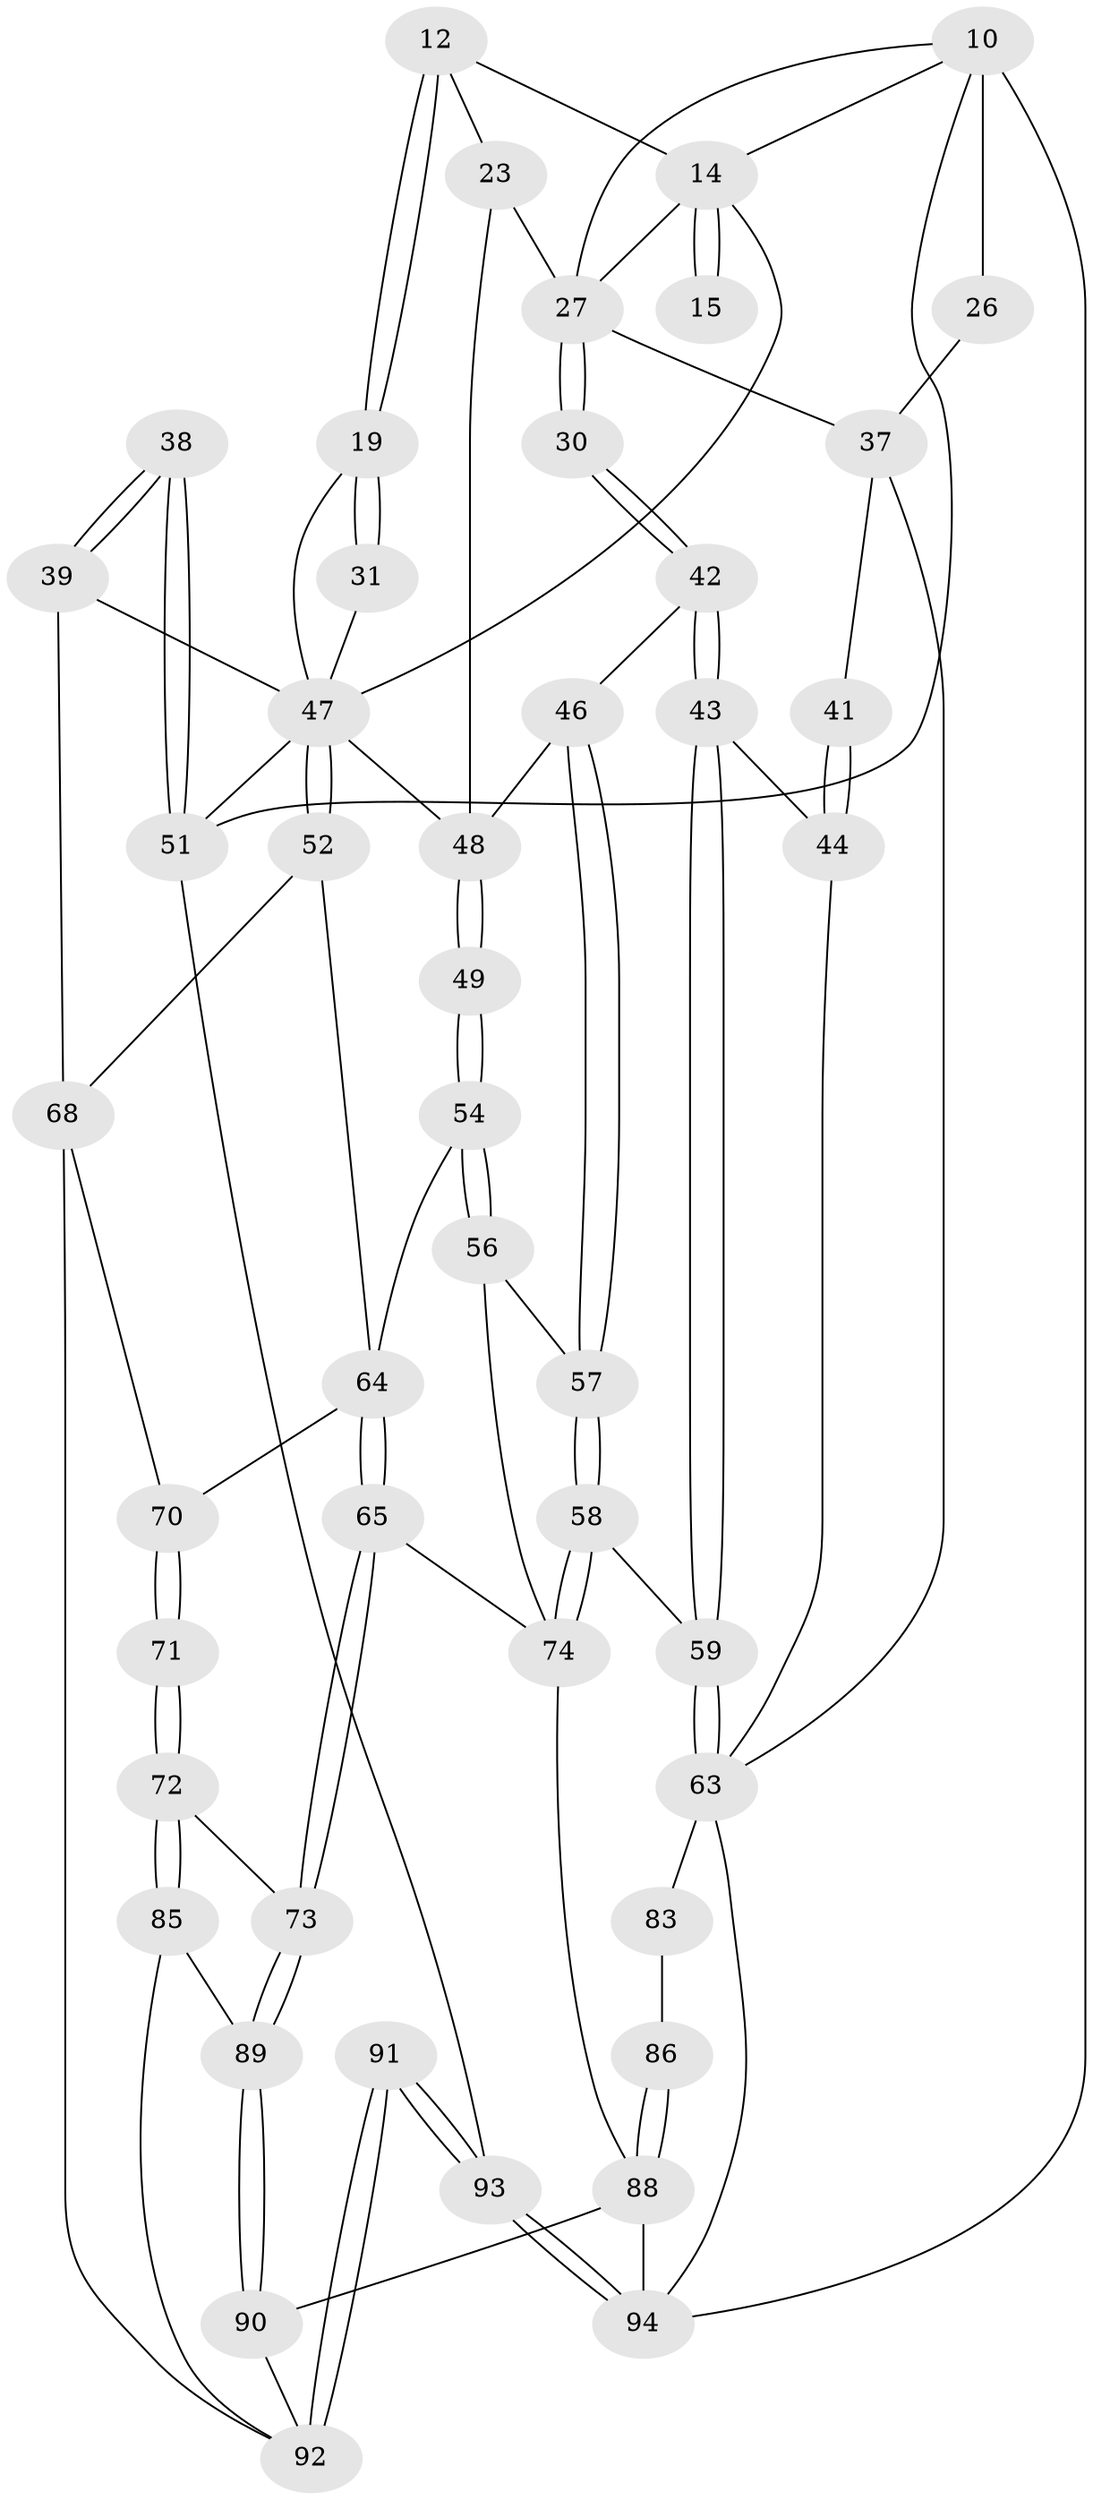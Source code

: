 // original degree distribution, {3: 0.031914893617021274, 4: 0.2127659574468085, 5: 0.5425531914893617, 6: 0.2127659574468085}
// Generated by graph-tools (version 1.1) at 2025/06/03/04/25 22:06:24]
// undirected, 47 vertices, 104 edges
graph export_dot {
graph [start="1"]
  node [color=gray90,style=filled];
  10 [pos="+0.23927692642534013+0.15392451743402374",super="+6+5"];
  12 [pos="+0.613811470504948+0.13637379921604767"];
  14 [pos="+0.8550044310790826+0.1564010525851472",super="+11"];
  15 [pos="+0.6978271277277986+0.10728743566658279"];
  19 [pos="+0.6450132513660756+0.19348916457035378",super="+17"];
  23 [pos="+0.46606063851493534+0.29794425390344154",super="+13"];
  26 [pos="+0+0",super="+25"];
  27 [pos="+0.2925566978967375+0.3131688797486059",super="+9+24"];
  30 [pos="+0.3307405232338573+0.33404835548103734"];
  31 [pos="+0.6764967532573244+0.25889351546046346"];
  37 [pos="+0+0.40212156357695417",super="+36+29"];
  38 [pos="+1+0.6183999452960157"];
  39 [pos="+0.9574008780912258+0.6096222678123618"];
  41 [pos="+0.1448182620556862+0.4308132265752062"];
  42 [pos="+0.3289008105644375+0.4669261666813995"];
  43 [pos="+0.2228228788825148+0.5650073190421274"];
  44 [pos="+0.15462349614032986+0.5031064361815336"];
  46 [pos="+0.4778324714239859+0.4882033295508854"];
  47 [pos="+0.6919237842897957+0.5000799921505708",super="+40"];
  48 [pos="+0.6348640424233764+0.46770624594426163",super="+34+45"];
  49 [pos="+0.5636642707206468+0.5015910427453875"];
  51 [pos="+1+0.6547801466178846",super="+20+21"];
  52 [pos="+0.7098954274459611+0.6266870600522013"];
  54 [pos="+0.6001438852754959+0.6098024870109691"];
  56 [pos="+0.4508864960049707+0.6645189642290286"];
  57 [pos="+0.43509206766071684+0.6502416370030473"];
  58 [pos="+0.249460550069189+0.6426653460197859"];
  59 [pos="+0.23535320258265033+0.6386576196718405"];
  63 [pos="+0.1947126351390234+0.69510009451351",super="+61"];
  64 [pos="+0.6576070833744784+0.6534134904023654",super="+53"];
  65 [pos="+0.5273970374295021+0.8117478841248269"];
  68 [pos="+0.774518756933268+0.8120960695702516",super="+55"];
  70 [pos="+0.6621015806998293+0.6648844014322456",super="+69"];
  71 [pos="+0.6531804431766915+0.8279470704294514"];
  72 [pos="+0.6441948242722392+0.8316761595040287"];
  73 [pos="+0.5537849011864303+0.8358375037316134"];
  74 [pos="+0.37312434582080306+0.7972408453573661",super="+67+66"];
  83 [pos="+0+0.8349299494294113",super="+77"];
  85 [pos="+0.7099610916346564+0.9328960401324872"];
  86 [pos="+0.1828566783730295+0.8441453045094152",super="+76"];
  88 [pos="+0.2021446810989742+1",super="+87+82"];
  89 [pos="+0.5627379695379999+0.8773493774453964"];
  90 [pos="+0.5974768605676002+1"];
  91 [pos="+0.7387258554880577+1",super="+80"];
  92 [pos="+0.7171858826185025+1",super="+84"];
  93 [pos="+0.9946495404161186+1",super="+79+78"];
  94 [pos="+1+1",super="+62"];
  10 -- 26 [weight=2];
  10 -- 51;
  10 -- 94 [weight=2];
  10 -- 14;
  10 -- 27;
  12 -- 19;
  12 -- 19;
  12 -- 14;
  12 -- 23;
  14 -- 15 [weight=2];
  14 -- 15;
  14 -- 27;
  14 -- 47;
  19 -- 31 [weight=2];
  19 -- 31;
  19 -- 47;
  23 -- 48;
  23 -- 27 [weight=2];
  26 -- 37 [weight=2];
  27 -- 30 [weight=2];
  27 -- 30;
  27 -- 37;
  30 -- 42;
  30 -- 42;
  31 -- 47;
  37 -- 63;
  37 -- 41 [weight=2];
  38 -- 39;
  38 -- 39;
  38 -- 51 [weight=2];
  38 -- 51;
  39 -- 68;
  39 -- 47;
  41 -- 44;
  41 -- 44;
  42 -- 43;
  42 -- 43;
  42 -- 46;
  43 -- 44;
  43 -- 59;
  43 -- 59;
  44 -- 63;
  46 -- 57;
  46 -- 57;
  46 -- 48;
  47 -- 48 [weight=2];
  47 -- 52;
  47 -- 52;
  47 -- 51;
  48 -- 49 [weight=2];
  48 -- 49;
  49 -- 54;
  49 -- 54;
  51 -- 93;
  52 -- 64;
  52 -- 68;
  54 -- 56;
  54 -- 56;
  54 -- 64;
  56 -- 57;
  56 -- 74;
  57 -- 58;
  57 -- 58;
  58 -- 59;
  58 -- 74;
  58 -- 74;
  59 -- 63;
  59 -- 63;
  63 -- 83 [weight=2];
  63 -- 94;
  64 -- 65;
  64 -- 65;
  64 -- 70;
  65 -- 73;
  65 -- 73;
  65 -- 74;
  68 -- 70;
  68 -- 92;
  70 -- 71 [weight=2];
  70 -- 71;
  71 -- 72;
  71 -- 72;
  72 -- 73;
  72 -- 85;
  72 -- 85;
  73 -- 89;
  73 -- 89;
  74 -- 88 [weight=2];
  83 -- 86 [weight=2];
  85 -- 89;
  85 -- 92;
  86 -- 88 [weight=2];
  86 -- 88;
  88 -- 94;
  88 -- 90;
  89 -- 90;
  89 -- 90;
  90 -- 92;
  91 -- 92 [weight=2];
  91 -- 92;
  91 -- 93 [weight=2];
  91 -- 93;
  93 -- 94 [weight=2];
  93 -- 94;
}
